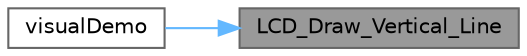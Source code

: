 digraph "LCD_Draw_Vertical_Line"
{
 // LATEX_PDF_SIZE
  bgcolor="transparent";
  edge [fontname=Helvetica,fontsize=10,labelfontname=Helvetica,labelfontsize=10];
  node [fontname=Helvetica,fontsize=10,shape=box,height=0.2,width=0.4];
  rankdir="RL";
  Node1 [id="Node000001",label="LCD_Draw_Vertical_Line",height=0.2,width=0.4,color="gray40", fillcolor="grey60", style="filled", fontcolor="black",tooltip=" "];
  Node1 -> Node2 [id="edge1_Node000001_Node000002",dir="back",color="steelblue1",style="solid",tooltip=" "];
  Node2 [id="Node000002",label="visualDemo",height=0.2,width=0.4,color="grey40", fillcolor="white", style="filled",URL="$_l_c_d___driver_8c.html#aac33094cbe08196b782a4c0d3a33fff7",tooltip=" "];
}
